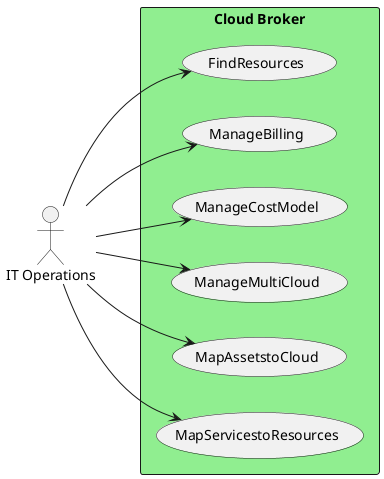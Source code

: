 @startuml

left to right direction
Actor "IT Operations" as ITOperations
Actor "ITOperations" as ITOperations
Actor "ITOperations" as ITOperations
Actor "IT Operations" as ITOperations
Actor "IT Operations" as ITOperations
Actor "IT Operations" as ITOperations


rectangle "Cloud Broker" #lightgreen {
usecase "FindResources" as FindResources
    ITOperations --> FindResources
    usecase "ManageBilling" as ManageBilling
    ITOperations --> ManageBilling
    usecase "ManageCostModel" as ManageCostModel
    ITOperations --> ManageCostModel
    usecase "ManageMultiCloud" as ManageMultiCloud
    ITOperations --> ManageMultiCloud
    usecase "MapAssetstoCloud" as MapAssetstoCloud
    ITOperations --> MapAssetstoCloud
    usecase "MapServicestoResources" as MapServicestoResources
    ITOperations --> MapServicestoResources
    }


@enduml
